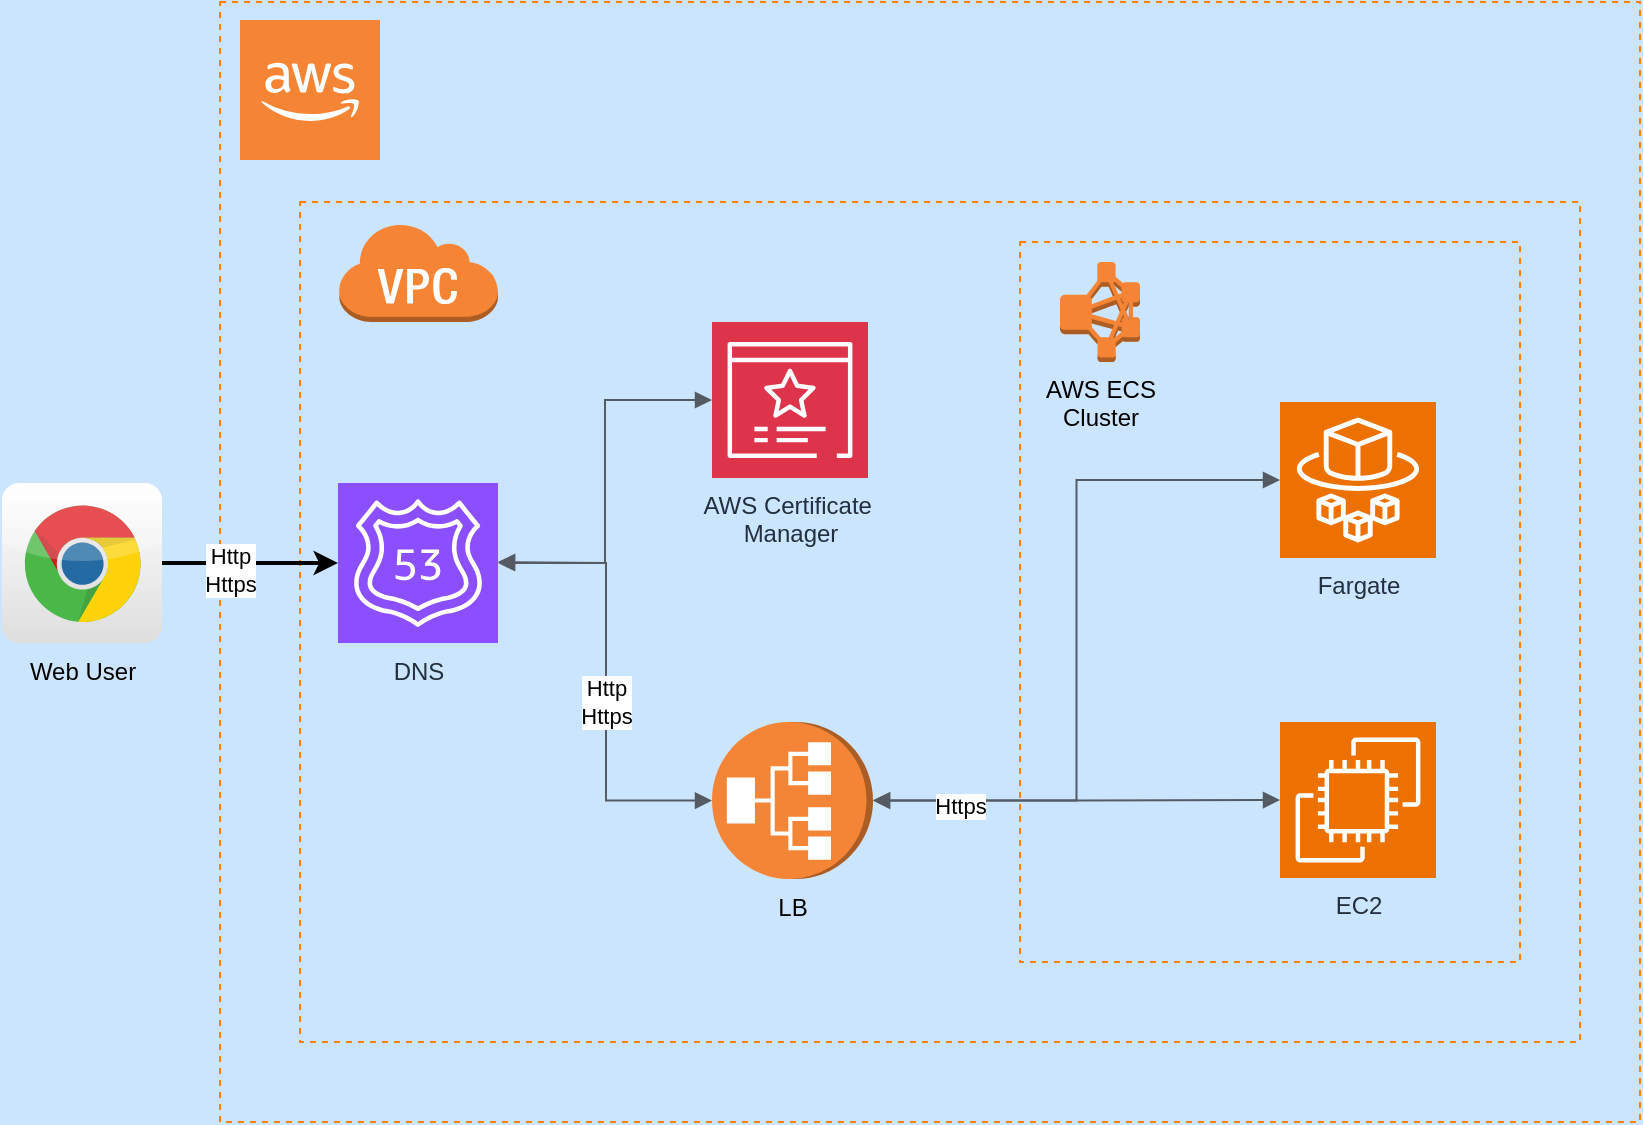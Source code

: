 <mxfile>
    <diagram id="xSdYxxqngGiQ2AKgE6oC" name="Page-1">
        <mxGraphModel dx="1839" dy="746" grid="1" gridSize="10" guides="1" tooltips="1" connect="1" arrows="1" fold="1" page="1" pageScale="1" pageWidth="850" pageHeight="1100" background="#CCE5FF" math="0" shadow="0">
            <root>
                <mxCell id="0"/>
                <mxCell id="1" parent="0"/>
                <mxCell id="80" value="" style="rounded=0;whiteSpace=wrap;html=1;fillColor=none;dashed=1;strokeColor=#FF8000;" parent="1" vertex="1">
                    <mxGeometry x="-730" y="40" width="710" height="560" as="geometry"/>
                </mxCell>
                <mxCell id="78" value="" style="rounded=0;whiteSpace=wrap;html=1;fillColor=none;dashed=1;strokeColor=#FF8000;" parent="1" vertex="1">
                    <mxGeometry x="-690" y="140" width="640" height="420" as="geometry"/>
                </mxCell>
                <mxCell id="74" value="" style="edgeStyle=none;html=1;strokeWidth=2;" parent="1" source="2" target="5" edge="1">
                    <mxGeometry relative="1" as="geometry">
                        <mxPoint x="-710" y="320.5" as="sourcePoint"/>
                    </mxGeometry>
                </mxCell>
                <mxCell id="83" value="Http&lt;div&gt;Https&lt;/div&gt;" style="edgeLabel;html=1;align=center;verticalAlign=middle;resizable=0;points=[];" parent="74" vertex="1" connectable="0">
                    <mxGeometry x="-0.22" y="-3" relative="1" as="geometry">
                        <mxPoint x="-1" as="offset"/>
                    </mxGeometry>
                </mxCell>
                <mxCell id="2" value="Web User" style="dashed=0;outlineConnect=0;html=1;align=center;labelPosition=center;verticalLabelPosition=bottom;verticalAlign=top;shape=mxgraph.webicons.chrome;gradientColor=#DFDEDE" parent="1" vertex="1">
                    <mxGeometry x="-839" y="280.5" width="80" height="80" as="geometry"/>
                </mxCell>
                <mxCell id="5" value="DNS" style="sketch=0;points=[[0,0,0],[0.25,0,0],[0.5,0,0],[0.75,0,0],[1,0,0],[0,1,0],[0.25,1,0],[0.5,1,0],[0.75,1,0],[1,1,0],[0,0.25,0],[0,0.5,0],[0,0.75,0],[1,0.25,0],[1,0.5,0],[1,0.75,0]];outlineConnect=0;fontColor=#232F3E;fillColor=#8C4FFF;strokeColor=#ffffff;dashed=0;verticalLabelPosition=bottom;verticalAlign=top;align=center;html=1;fontSize=12;fontStyle=0;aspect=fixed;shape=mxgraph.aws4.resourceIcon;resIcon=mxgraph.aws4.route_53;" parent="1" vertex="1">
                    <mxGeometry x="-671" y="280.5" width="80" height="80" as="geometry"/>
                </mxCell>
                <mxCell id="6" value="" style="outlineConnect=0;dashed=0;verticalLabelPosition=bottom;verticalAlign=top;align=center;html=1;shape=mxgraph.aws3.virtual_private_cloud;fillColor=#F58534;gradientColor=none;" parent="1" vertex="1">
                    <mxGeometry x="-671" y="150" width="80" height="50" as="geometry"/>
                </mxCell>
                <mxCell id="48" value="LB" style="outlineConnect=0;dashed=0;verticalLabelPosition=bottom;verticalAlign=top;align=center;html=1;shape=mxgraph.aws3.application_load_balancer;fillColor=#F58536;gradientColor=none;direction=north;" parent="1" vertex="1">
                    <mxGeometry x="-484" y="400" width="80.5" height="78.5" as="geometry"/>
                </mxCell>
                <mxCell id="79" value="" style="outlineConnect=0;dashed=0;verticalLabelPosition=bottom;verticalAlign=top;align=center;html=1;shape=mxgraph.aws3.cloud_2;fillColor=#F58534;gradientColor=none;" parent="1" vertex="1">
                    <mxGeometry x="-720" y="49" width="70" height="70" as="geometry"/>
                </mxCell>
                <mxCell id="90" value="AWS Certificate&amp;nbsp;&lt;div&gt;Manager&lt;/div&gt;" style="sketch=0;points=[[0,0,0],[0.25,0,0],[0.5,0,0],[0.75,0,0],[1,0,0],[0,1,0],[0.25,1,0],[0.5,1,0],[0.75,1,0],[1,1,0],[0,0.25,0],[0,0.5,0],[0,0.75,0],[1,0.25,0],[1,0.5,0],[1,0.75,0]];outlineConnect=0;fontColor=#232F3E;fillColor=#DD344C;strokeColor=#ffffff;dashed=0;verticalLabelPosition=bottom;verticalAlign=top;align=center;html=1;fontSize=12;fontStyle=0;aspect=fixed;shape=mxgraph.aws4.resourceIcon;resIcon=mxgraph.aws4.certificate_manager_3;" vertex="1" parent="1">
                    <mxGeometry x="-484" y="200" width="78" height="78" as="geometry"/>
                </mxCell>
                <mxCell id="91" value="" style="rounded=0;whiteSpace=wrap;html=1;fillColor=none;dashed=1;strokeColor=#FF8000;" vertex="1" parent="1">
                    <mxGeometry x="-330" y="160" width="250" height="360" as="geometry"/>
                </mxCell>
                <mxCell id="93" value="AWS ECS&lt;div&gt;Cluster&lt;/div&gt;" style="outlineConnect=0;dashed=0;verticalLabelPosition=bottom;verticalAlign=top;align=center;html=1;shape=mxgraph.aws3.emr_cluster;fillColor=#F58534;gradientColor=none;" vertex="1" parent="1">
                    <mxGeometry x="-310" y="170" width="40" height="50" as="geometry"/>
                </mxCell>
                <mxCell id="94" value="Fargate" style="sketch=0;points=[[0,0,0],[0.25,0,0],[0.5,0,0],[0.75,0,0],[1,0,0],[0,1,0],[0.25,1,0],[0.5,1,0],[0.75,1,0],[1,1,0],[0,0.25,0],[0,0.5,0],[0,0.75,0],[1,0.25,0],[1,0.5,0],[1,0.75,0]];outlineConnect=0;fontColor=#232F3E;fillColor=#ED7100;strokeColor=#ffffff;dashed=0;verticalLabelPosition=bottom;verticalAlign=top;align=center;html=1;fontSize=12;fontStyle=0;aspect=fixed;shape=mxgraph.aws4.resourceIcon;resIcon=mxgraph.aws4.fargate;" vertex="1" parent="1">
                    <mxGeometry x="-200" y="240" width="78" height="78" as="geometry"/>
                </mxCell>
                <mxCell id="95" value="EC2" style="sketch=0;points=[[0,0,0],[0.25,0,0],[0.5,0,0],[0.75,0,0],[1,0,0],[0,1,0],[0.25,1,0],[0.5,1,0],[0.75,1,0],[1,1,0],[0,0.25,0],[0,0.5,0],[0,0.75,0],[1,0.25,0],[1,0.5,0],[1,0.75,0]];outlineConnect=0;fontColor=#232F3E;fillColor=#ED7100;strokeColor=#ffffff;dashed=0;verticalLabelPosition=bottom;verticalAlign=top;align=center;html=1;fontSize=12;fontStyle=0;aspect=fixed;shape=mxgraph.aws4.resourceIcon;resIcon=mxgraph.aws4.ec2;" vertex="1" parent="1">
                    <mxGeometry x="-200" y="400" width="78" height="78" as="geometry"/>
                </mxCell>
                <mxCell id="97" value="" style="edgeStyle=orthogonalEdgeStyle;html=1;endArrow=block;elbow=vertical;startArrow=block;startFill=1;endFill=1;strokeColor=#545B64;rounded=0;entryX=0.5;entryY=0;entryDx=0;entryDy=0;entryPerimeter=0;" edge="1" parent="1" target="48">
                    <mxGeometry width="100" relative="1" as="geometry">
                        <mxPoint x="-591" y="320" as="sourcePoint"/>
                        <mxPoint x="-491" y="320" as="targetPoint"/>
                        <Array as="points"/>
                    </mxGeometry>
                </mxCell>
                <mxCell id="101" value="Http&lt;div&gt;Https&lt;/div&gt;" style="edgeLabel;html=1;align=center;verticalAlign=middle;resizable=0;points=[];" vertex="1" connectable="0" parent="97">
                    <mxGeometry x="0.094" relative="1" as="geometry">
                        <mxPoint as="offset"/>
                    </mxGeometry>
                </mxCell>
                <mxCell id="98" value="" style="edgeStyle=orthogonalEdgeStyle;html=1;endArrow=block;elbow=vertical;startArrow=block;startFill=1;endFill=1;strokeColor=#545B64;rounded=0;entryX=0;entryY=0.5;entryDx=0;entryDy=0;entryPerimeter=0;exitX=1;exitY=0.5;exitDx=0;exitDy=0;exitPerimeter=0;" edge="1" parent="1" source="5" target="90">
                    <mxGeometry width="100" relative="1" as="geometry">
                        <mxPoint x="-480" y="380" as="sourcePoint"/>
                        <mxPoint x="-380" y="380" as="targetPoint"/>
                    </mxGeometry>
                </mxCell>
                <mxCell id="99" value="" style="edgeStyle=orthogonalEdgeStyle;html=1;endArrow=block;elbow=vertical;startArrow=block;startFill=1;endFill=1;strokeColor=#545B64;rounded=0;entryX=0;entryY=0.5;entryDx=0;entryDy=0;entryPerimeter=0;" edge="1" parent="1" source="48" target="94">
                    <mxGeometry width="100" relative="1" as="geometry">
                        <mxPoint x="-480" y="380" as="sourcePoint"/>
                        <mxPoint x="-380" y="380" as="targetPoint"/>
                    </mxGeometry>
                </mxCell>
                <mxCell id="100" value="" style="edgeStyle=orthogonalEdgeStyle;html=1;endArrow=block;elbow=vertical;startArrow=block;startFill=1;endFill=1;strokeColor=#545B64;rounded=0;entryX=0;entryY=0.5;entryDx=0;entryDy=0;entryPerimeter=0;exitX=0.5;exitY=1;exitDx=0;exitDy=0;exitPerimeter=0;" edge="1" parent="1" source="48" target="95">
                    <mxGeometry width="100" relative="1" as="geometry">
                        <mxPoint x="-480" y="380" as="sourcePoint"/>
                        <mxPoint x="-380" y="380" as="targetPoint"/>
                    </mxGeometry>
                </mxCell>
                <mxCell id="102" value="Https" style="edgeLabel;html=1;align=center;verticalAlign=middle;resizable=0;points=[];" vertex="1" connectable="0" parent="100">
                    <mxGeometry x="-0.573" y="-2" relative="1" as="geometry">
                        <mxPoint as="offset"/>
                    </mxGeometry>
                </mxCell>
            </root>
        </mxGraphModel>
    </diagram>
</mxfile>